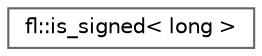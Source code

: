 digraph "Graphical Class Hierarchy"
{
 // INTERACTIVE_SVG=YES
 // LATEX_PDF_SIZE
  bgcolor="transparent";
  edge [fontname=Helvetica,fontsize=10,labelfontname=Helvetica,labelfontsize=10];
  node [fontname=Helvetica,fontsize=10,shape=box,height=0.2,width=0.4];
  rankdir="LR";
  Node0 [id="Node000000",label="fl::is_signed\< long \>",height=0.2,width=0.4,color="grey40", fillcolor="white", style="filled",URL="$d7/db1/structfl_1_1is__signed_3_01long_01_4.html",tooltip=" "];
}
